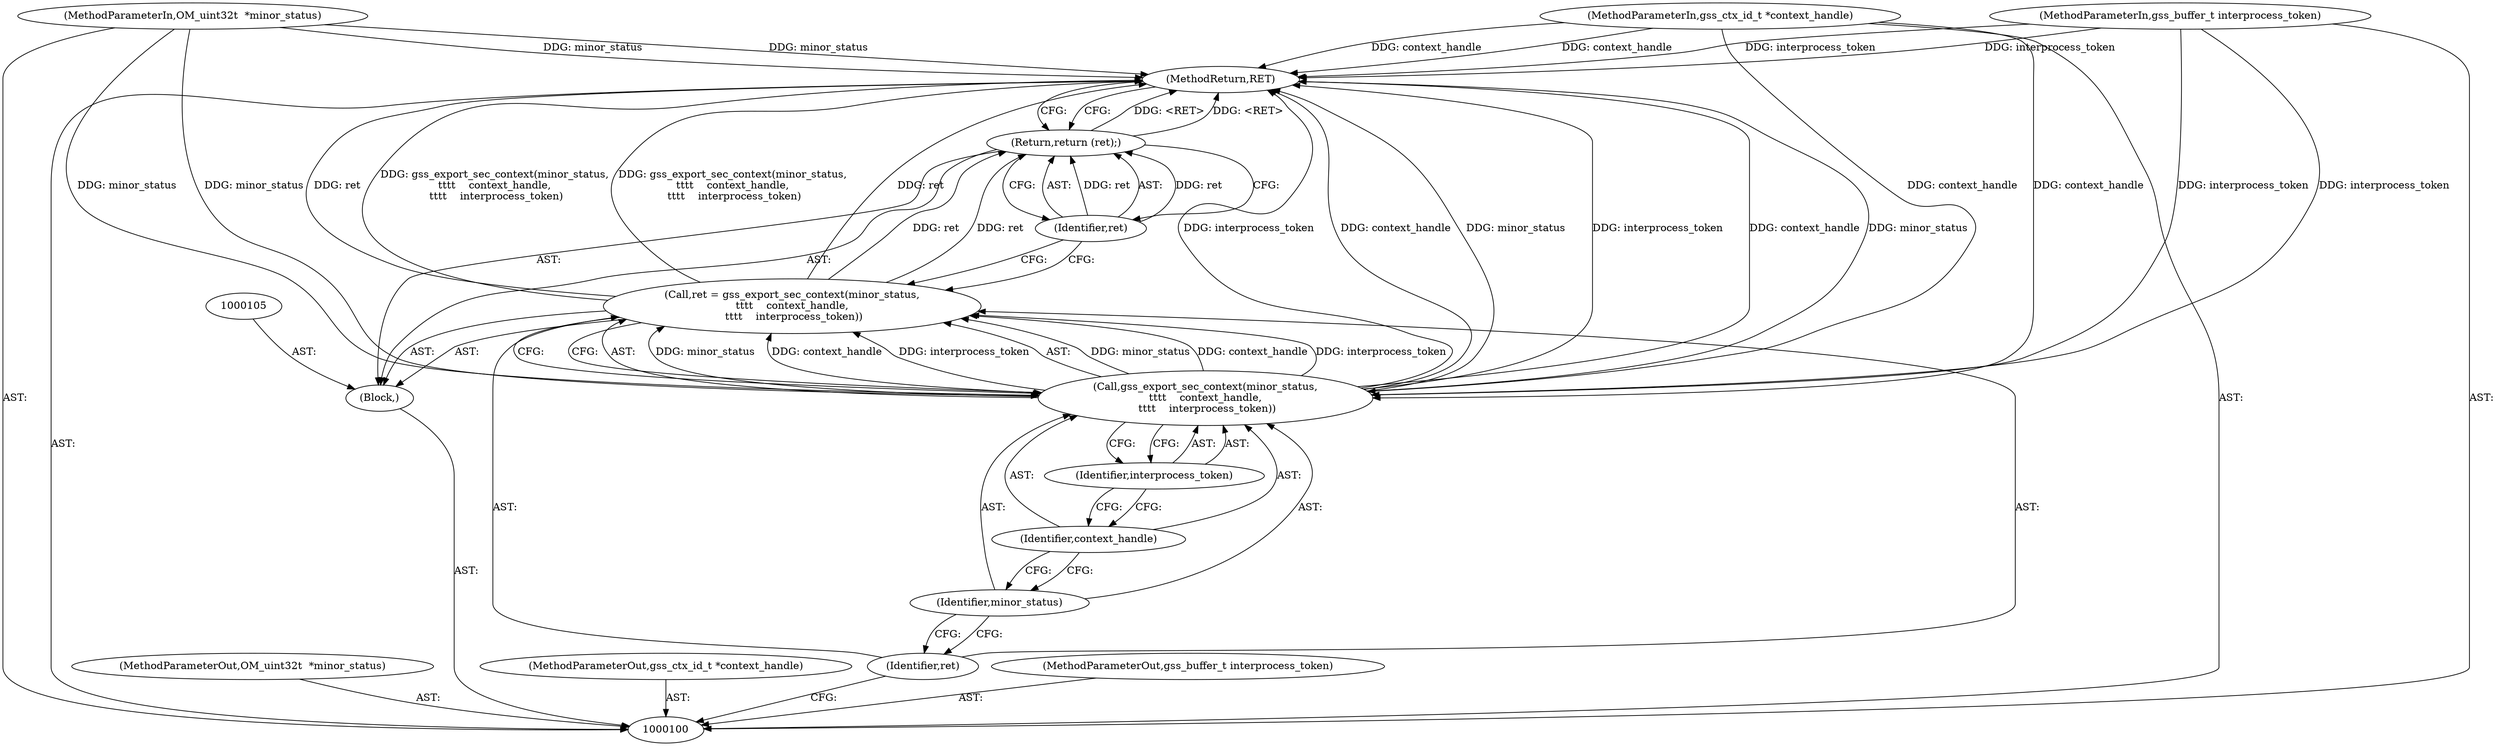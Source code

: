 digraph "1_krb5_b51b33f2bc5d1497ddf5bd107f791c101695000d_7" {
"1000114" [label="(MethodReturn,RET)"];
"1000113" [label="(Identifier,ret)"];
"1000112" [label="(Return,return (ret);)"];
"1000101" [label="(MethodParameterIn,OM_uint32\t  *minor_status)"];
"1000133" [label="(MethodParameterOut,OM_uint32\t  *minor_status)"];
"1000102" [label="(MethodParameterIn,gss_ctx_id_t *context_handle)"];
"1000134" [label="(MethodParameterOut,gss_ctx_id_t *context_handle)"];
"1000103" [label="(MethodParameterIn,gss_buffer_t interprocess_token)"];
"1000135" [label="(MethodParameterOut,gss_buffer_t interprocess_token)"];
"1000104" [label="(Block,)"];
"1000106" [label="(Call,ret = gss_export_sec_context(minor_status,\n\t\t\t\t    context_handle,\n \t\t\t\t    interprocess_token))"];
"1000107" [label="(Identifier,ret)"];
"1000109" [label="(Identifier,minor_status)"];
"1000108" [label="(Call,gss_export_sec_context(minor_status,\n\t\t\t\t    context_handle,\n \t\t\t\t    interprocess_token))"];
"1000110" [label="(Identifier,context_handle)"];
"1000111" [label="(Identifier,interprocess_token)"];
"1000114" -> "1000100"  [label="AST: "];
"1000114" -> "1000112"  [label="CFG: "];
"1000112" -> "1000114"  [label="DDG: <RET>"];
"1000106" -> "1000114"  [label="DDG: gss_export_sec_context(minor_status,\n\t\t\t\t    context_handle,\n \t\t\t\t    interprocess_token)"];
"1000106" -> "1000114"  [label="DDG: ret"];
"1000103" -> "1000114"  [label="DDG: interprocess_token"];
"1000102" -> "1000114"  [label="DDG: context_handle"];
"1000108" -> "1000114"  [label="DDG: interprocess_token"];
"1000108" -> "1000114"  [label="DDG: context_handle"];
"1000108" -> "1000114"  [label="DDG: minor_status"];
"1000101" -> "1000114"  [label="DDG: minor_status"];
"1000113" -> "1000112"  [label="AST: "];
"1000113" -> "1000106"  [label="CFG: "];
"1000112" -> "1000113"  [label="CFG: "];
"1000113" -> "1000112"  [label="DDG: ret"];
"1000112" -> "1000104"  [label="AST: "];
"1000112" -> "1000113"  [label="CFG: "];
"1000113" -> "1000112"  [label="AST: "];
"1000114" -> "1000112"  [label="CFG: "];
"1000112" -> "1000114"  [label="DDG: <RET>"];
"1000113" -> "1000112"  [label="DDG: ret"];
"1000106" -> "1000112"  [label="DDG: ret"];
"1000101" -> "1000100"  [label="AST: "];
"1000101" -> "1000114"  [label="DDG: minor_status"];
"1000101" -> "1000108"  [label="DDG: minor_status"];
"1000133" -> "1000100"  [label="AST: "];
"1000102" -> "1000100"  [label="AST: "];
"1000102" -> "1000114"  [label="DDG: context_handle"];
"1000102" -> "1000108"  [label="DDG: context_handle"];
"1000134" -> "1000100"  [label="AST: "];
"1000103" -> "1000100"  [label="AST: "];
"1000103" -> "1000114"  [label="DDG: interprocess_token"];
"1000103" -> "1000108"  [label="DDG: interprocess_token"];
"1000135" -> "1000100"  [label="AST: "];
"1000104" -> "1000100"  [label="AST: "];
"1000105" -> "1000104"  [label="AST: "];
"1000106" -> "1000104"  [label="AST: "];
"1000112" -> "1000104"  [label="AST: "];
"1000106" -> "1000104"  [label="AST: "];
"1000106" -> "1000108"  [label="CFG: "];
"1000107" -> "1000106"  [label="AST: "];
"1000108" -> "1000106"  [label="AST: "];
"1000113" -> "1000106"  [label="CFG: "];
"1000106" -> "1000114"  [label="DDG: gss_export_sec_context(minor_status,\n\t\t\t\t    context_handle,\n \t\t\t\t    interprocess_token)"];
"1000106" -> "1000114"  [label="DDG: ret"];
"1000108" -> "1000106"  [label="DDG: minor_status"];
"1000108" -> "1000106"  [label="DDG: context_handle"];
"1000108" -> "1000106"  [label="DDG: interprocess_token"];
"1000106" -> "1000112"  [label="DDG: ret"];
"1000107" -> "1000106"  [label="AST: "];
"1000107" -> "1000100"  [label="CFG: "];
"1000109" -> "1000107"  [label="CFG: "];
"1000109" -> "1000108"  [label="AST: "];
"1000109" -> "1000107"  [label="CFG: "];
"1000110" -> "1000109"  [label="CFG: "];
"1000108" -> "1000106"  [label="AST: "];
"1000108" -> "1000111"  [label="CFG: "];
"1000109" -> "1000108"  [label="AST: "];
"1000110" -> "1000108"  [label="AST: "];
"1000111" -> "1000108"  [label="AST: "];
"1000106" -> "1000108"  [label="CFG: "];
"1000108" -> "1000114"  [label="DDG: interprocess_token"];
"1000108" -> "1000114"  [label="DDG: context_handle"];
"1000108" -> "1000114"  [label="DDG: minor_status"];
"1000108" -> "1000106"  [label="DDG: minor_status"];
"1000108" -> "1000106"  [label="DDG: context_handle"];
"1000108" -> "1000106"  [label="DDG: interprocess_token"];
"1000101" -> "1000108"  [label="DDG: minor_status"];
"1000102" -> "1000108"  [label="DDG: context_handle"];
"1000103" -> "1000108"  [label="DDG: interprocess_token"];
"1000110" -> "1000108"  [label="AST: "];
"1000110" -> "1000109"  [label="CFG: "];
"1000111" -> "1000110"  [label="CFG: "];
"1000111" -> "1000108"  [label="AST: "];
"1000111" -> "1000110"  [label="CFG: "];
"1000108" -> "1000111"  [label="CFG: "];
}
